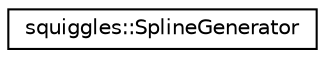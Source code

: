 digraph "Graphical Class Hierarchy"
{
 // LATEX_PDF_SIZE
  edge [fontname="Helvetica",fontsize="10",labelfontname="Helvetica",labelfontsize="10"];
  node [fontname="Helvetica",fontsize="10",shape=record];
  rankdir="LR";
  Node0 [label="squiggles::SplineGenerator",height=0.2,width=0.4,color="black", fillcolor="white", style="filled",URL="$classsquiggles_1_1SplineGenerator.html",tooltip=" "];
}
